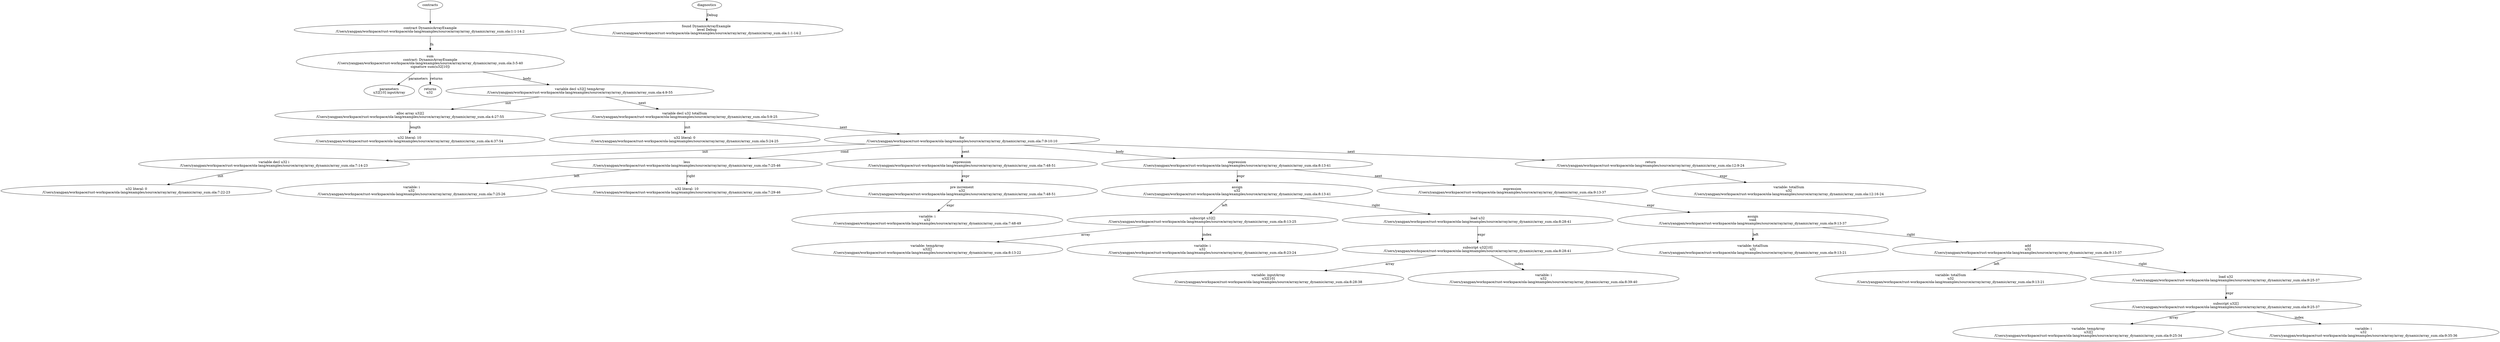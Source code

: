 strict digraph "/Users/yangpan/workspace/rust-workspace/ola-lang/examples/source/array/array_dynamic/array_sum.ola" {
	contract [label="contract DynamicArrayExample\n/Users/yangpan/workspace/rust-workspace/ola-lang/examples/source/array/array_dynamic/array_sum.ola:1:1-14:2"]
	sum [label="sum\ncontract: DynamicArrayExample\n/Users/yangpan/workspace/rust-workspace/ola-lang/examples/source/array/array_dynamic/array_sum.ola:3:5-40\nsignature sum(u32[10])"]
	parameters [label="parameters\nu32[10] inputArray"]
	returns [label="returns\nu32 "]
	var_decl [label="variable decl u32[] tempArray\n/Users/yangpan/workspace/rust-workspace/ola-lang/examples/source/array/array_dynamic/array_sum.ola:4:9-55"]
	alloc_array [label="alloc array u32[]\n/Users/yangpan/workspace/rust-workspace/ola-lang/examples/source/array/array_dynamic/array_sum.ola:4:27-55"]
	number_literal [label="u32 literal: 10\n/Users/yangpan/workspace/rust-workspace/ola-lang/examples/source/array/array_dynamic/array_sum.ola:4:37-54"]
	var_decl_8 [label="variable decl u32 totalSum\n/Users/yangpan/workspace/rust-workspace/ola-lang/examples/source/array/array_dynamic/array_sum.ola:5:9-25"]
	number_literal_9 [label="u32 literal: 0\n/Users/yangpan/workspace/rust-workspace/ola-lang/examples/source/array/array_dynamic/array_sum.ola:5:24-25"]
	for [label="for\n/Users/yangpan/workspace/rust-workspace/ola-lang/examples/source/array/array_dynamic/array_sum.ola:7:9-10:10"]
	var_decl_11 [label="variable decl u32 i\n/Users/yangpan/workspace/rust-workspace/ola-lang/examples/source/array/array_dynamic/array_sum.ola:7:14-23"]
	number_literal_12 [label="u32 literal: 0\n/Users/yangpan/workspace/rust-workspace/ola-lang/examples/source/array/array_dynamic/array_sum.ola:7:22-23"]
	less [label="less\n/Users/yangpan/workspace/rust-workspace/ola-lang/examples/source/array/array_dynamic/array_sum.ola:7:25-46"]
	variable [label="variable: i\nu32\n/Users/yangpan/workspace/rust-workspace/ola-lang/examples/source/array/array_dynamic/array_sum.ola:7:25-26"]
	number_literal_15 [label="u32 literal: 10\n/Users/yangpan/workspace/rust-workspace/ola-lang/examples/source/array/array_dynamic/array_sum.ola:7:29-46"]
	expr [label="expression\n/Users/yangpan/workspace/rust-workspace/ola-lang/examples/source/array/array_dynamic/array_sum.ola:7:48-51"]
	pre_increment [label="pre increment\nu32\n/Users/yangpan/workspace/rust-workspace/ola-lang/examples/source/array/array_dynamic/array_sum.ola:7:48-51"]
	variable_18 [label="variable: i\nu32\n/Users/yangpan/workspace/rust-workspace/ola-lang/examples/source/array/array_dynamic/array_sum.ola:7:48-49"]
	expr_19 [label="expression\n/Users/yangpan/workspace/rust-workspace/ola-lang/examples/source/array/array_dynamic/array_sum.ola:8:13-41"]
	assign [label="assign\nu32\n/Users/yangpan/workspace/rust-workspace/ola-lang/examples/source/array/array_dynamic/array_sum.ola:8:13-41"]
	subscript [label="subscript u32[]\n/Users/yangpan/workspace/rust-workspace/ola-lang/examples/source/array/array_dynamic/array_sum.ola:8:13-25"]
	variable_22 [label="variable: tempArray\nu32[]\n/Users/yangpan/workspace/rust-workspace/ola-lang/examples/source/array/array_dynamic/array_sum.ola:8:13-22"]
	variable_23 [label="variable: i\nu32\n/Users/yangpan/workspace/rust-workspace/ola-lang/examples/source/array/array_dynamic/array_sum.ola:8:23-24"]
	load [label="load u32\n/Users/yangpan/workspace/rust-workspace/ola-lang/examples/source/array/array_dynamic/array_sum.ola:8:28-41"]
	subscript_25 [label="subscript u32[10]\n/Users/yangpan/workspace/rust-workspace/ola-lang/examples/source/array/array_dynamic/array_sum.ola:8:28-41"]
	variable_26 [label="variable: inputArray\nu32[10]\n/Users/yangpan/workspace/rust-workspace/ola-lang/examples/source/array/array_dynamic/array_sum.ola:8:28-38"]
	variable_27 [label="variable: i\nu32\n/Users/yangpan/workspace/rust-workspace/ola-lang/examples/source/array/array_dynamic/array_sum.ola:8:39-40"]
	expr_28 [label="expression\n/Users/yangpan/workspace/rust-workspace/ola-lang/examples/source/array/array_dynamic/array_sum.ola:9:13-37"]
	assign_29 [label="assign\nvoid\n/Users/yangpan/workspace/rust-workspace/ola-lang/examples/source/array/array_dynamic/array_sum.ola:9:13-37"]
	variable_30 [label="variable: totalSum\nu32\n/Users/yangpan/workspace/rust-workspace/ola-lang/examples/source/array/array_dynamic/array_sum.ola:9:13-21"]
	add [label="add\nu32\n/Users/yangpan/workspace/rust-workspace/ola-lang/examples/source/array/array_dynamic/array_sum.ola:9:13-37"]
	variable_32 [label="variable: totalSum\nu32\n/Users/yangpan/workspace/rust-workspace/ola-lang/examples/source/array/array_dynamic/array_sum.ola:9:13-21"]
	load_33 [label="load u32\n/Users/yangpan/workspace/rust-workspace/ola-lang/examples/source/array/array_dynamic/array_sum.ola:9:25-37"]
	subscript_34 [label="subscript u32[]\n/Users/yangpan/workspace/rust-workspace/ola-lang/examples/source/array/array_dynamic/array_sum.ola:9:25-37"]
	variable_35 [label="variable: tempArray\nu32[]\n/Users/yangpan/workspace/rust-workspace/ola-lang/examples/source/array/array_dynamic/array_sum.ola:9:25-34"]
	variable_36 [label="variable: i\nu32\n/Users/yangpan/workspace/rust-workspace/ola-lang/examples/source/array/array_dynamic/array_sum.ola:9:35-36"]
	return [label="return\n/Users/yangpan/workspace/rust-workspace/ola-lang/examples/source/array/array_dynamic/array_sum.ola:12:9-24"]
	variable_38 [label="variable: totalSum\nu32\n/Users/yangpan/workspace/rust-workspace/ola-lang/examples/source/array/array_dynamic/array_sum.ola:12:16-24"]
	diagnostic [label="found DynamicArrayExample \nlevel Debug\n/Users/yangpan/workspace/rust-workspace/ola-lang/examples/source/array/array_dynamic/array_sum.ola:1:1-14:2"]
	contracts -> contract
	contract -> sum [label="fn"]
	sum -> parameters [label="parameters"]
	sum -> returns [label="returns"]
	sum -> var_decl [label="body"]
	var_decl -> alloc_array [label="init"]
	alloc_array -> number_literal [label="length"]
	var_decl -> var_decl_8 [label="next"]
	var_decl_8 -> number_literal_9 [label="init"]
	var_decl_8 -> for [label="next"]
	for -> var_decl_11 [label="init"]
	var_decl_11 -> number_literal_12 [label="init"]
	for -> less [label="cond"]
	less -> variable [label="left"]
	less -> number_literal_15 [label="right"]
	for -> expr [label="next"]
	expr -> pre_increment [label="expr"]
	pre_increment -> variable_18 [label="expr"]
	for -> expr_19 [label="body"]
	expr_19 -> assign [label="expr"]
	assign -> subscript [label="left"]
	subscript -> variable_22 [label="array"]
	subscript -> variable_23 [label="index"]
	assign -> load [label="right"]
	load -> subscript_25 [label="expr"]
	subscript_25 -> variable_26 [label="array"]
	subscript_25 -> variable_27 [label="index"]
	expr_19 -> expr_28 [label="next"]
	expr_28 -> assign_29 [label="expr"]
	assign_29 -> variable_30 [label="left"]
	assign_29 -> add [label="right"]
	add -> variable_32 [label="left"]
	add -> load_33 [label="right"]
	load_33 -> subscript_34 [label="expr"]
	subscript_34 -> variable_35 [label="array"]
	subscript_34 -> variable_36 [label="index"]
	for -> return [label="next"]
	return -> variable_38 [label="expr"]
	diagnostics -> diagnostic [label="Debug"]
}
